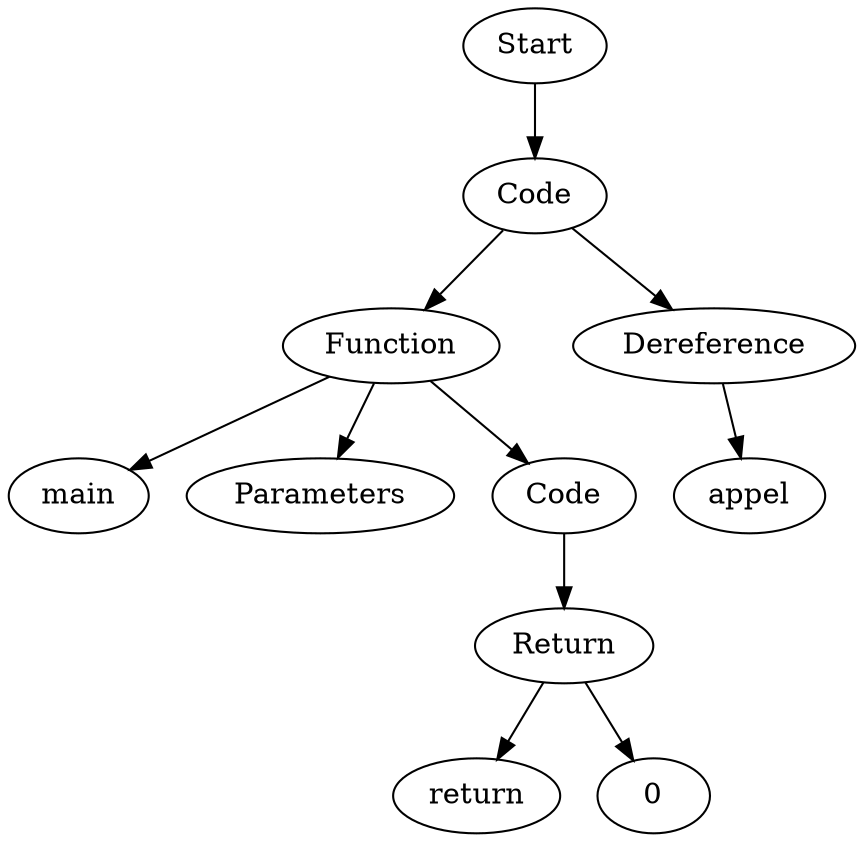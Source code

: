 digraph AST {
  "125785630939968" [label="Start"];
  "125785630939968" -> "125785630947696";
  "125785630947696" [label="Code"];
  "125785630947696" -> "125785630937760";
  "125785630947696" -> "125785630941840";
  "125785630937760" [label="Function"];
  "125785630937760" -> "125785630939488";
  "125785630937760" -> "125785630949088";
  "125785630937760" -> "125785630945632";
  "125785630939488" [label="main"];
  "125785630949088" [label="Parameters"];
  "125785630945632" [label="Code"];
  "125785630945632" -> "125785630948800";
  "125785630948800" [label="Return"];
  "125785630948800" -> "125785630940064";
  "125785630948800" -> "125785630948752";
  "125785630940064" [label="return"];
  "125785630948752" [label="0"];
  "125785630941840" [label="Dereference"];
  "125785630941840" -> "125785630944048";
  "125785630944048" [label="appel"];
}
